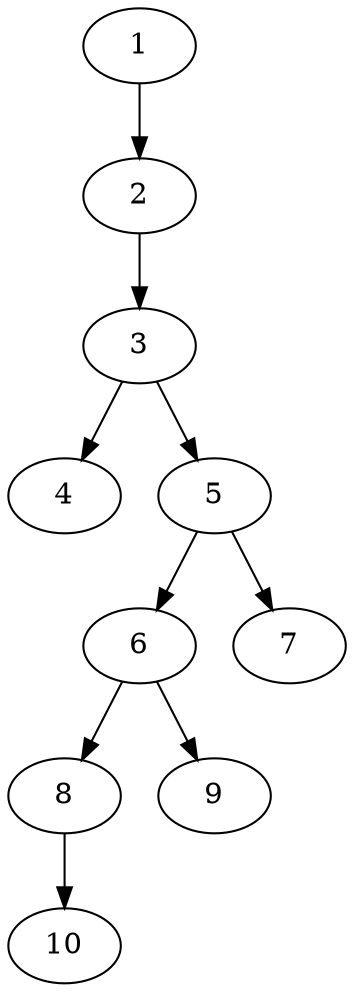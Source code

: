 // DAG (tier=1-easy, mode=compute, n=10, ccr=0.267, fat=0.391, density=0.306, regular=0.739, jump=0.066, mindata=262144, maxdata=2097152)
// DAG automatically generated by daggen at Sun Aug 24 16:33:32 2025
// /home/ermia/Project/Environments/daggen/bin/daggen --dot --ccr 0.267 --fat 0.391 --regular 0.739 --density 0.306 --jump 0.066 --mindata 262144 --maxdata 2097152 -n 10 
digraph G {
  1 [size="1207813523111936000", alpha="0.16", expect_size="603906761555968000"]
  1 -> 2 [size ="9073118412800"]
  2 [size="11367987285845070", alpha="0.03", expect_size="5683993642922535"]
  2 -> 3 [size ="8625133191168"]
  3 [size="5340727668985823232", alpha="0.18", expect_size="2670363834492911616"]
  3 -> 4 [size ="24443137032192"]
  3 -> 5 [size ="24443137032192"]
  4 [size="2791309312000000000", alpha="0.13", expect_size="1395654656000000000"]
  5 [size="505091887464467", alpha="0.15", expect_size="252545943732233"]
  5 -> 6 [size ="15447193812992"]
  5 -> 7 [size ="15447193812992"]
  6 [size="3845689020776448000", alpha="0.16", expect_size="1922844510388224000"]
  6 -> 8 [size ="19636892467200"]
  6 -> 9 [size ="19636892467200"]
  7 [size="4463520022945190", alpha="0.01", expect_size="2231760011472595"]
  8 [size="7587955829286895616", alpha="0.07", expect_size="3793977914643447808"]
  8 -> 10 [size ="30891560665088"]
  9 [size="13523195579638850", alpha="0.06", expect_size="6761597789819425"]
  10 [size="1741860896768000000", alpha="0.06", expect_size="870930448384000000"]
}